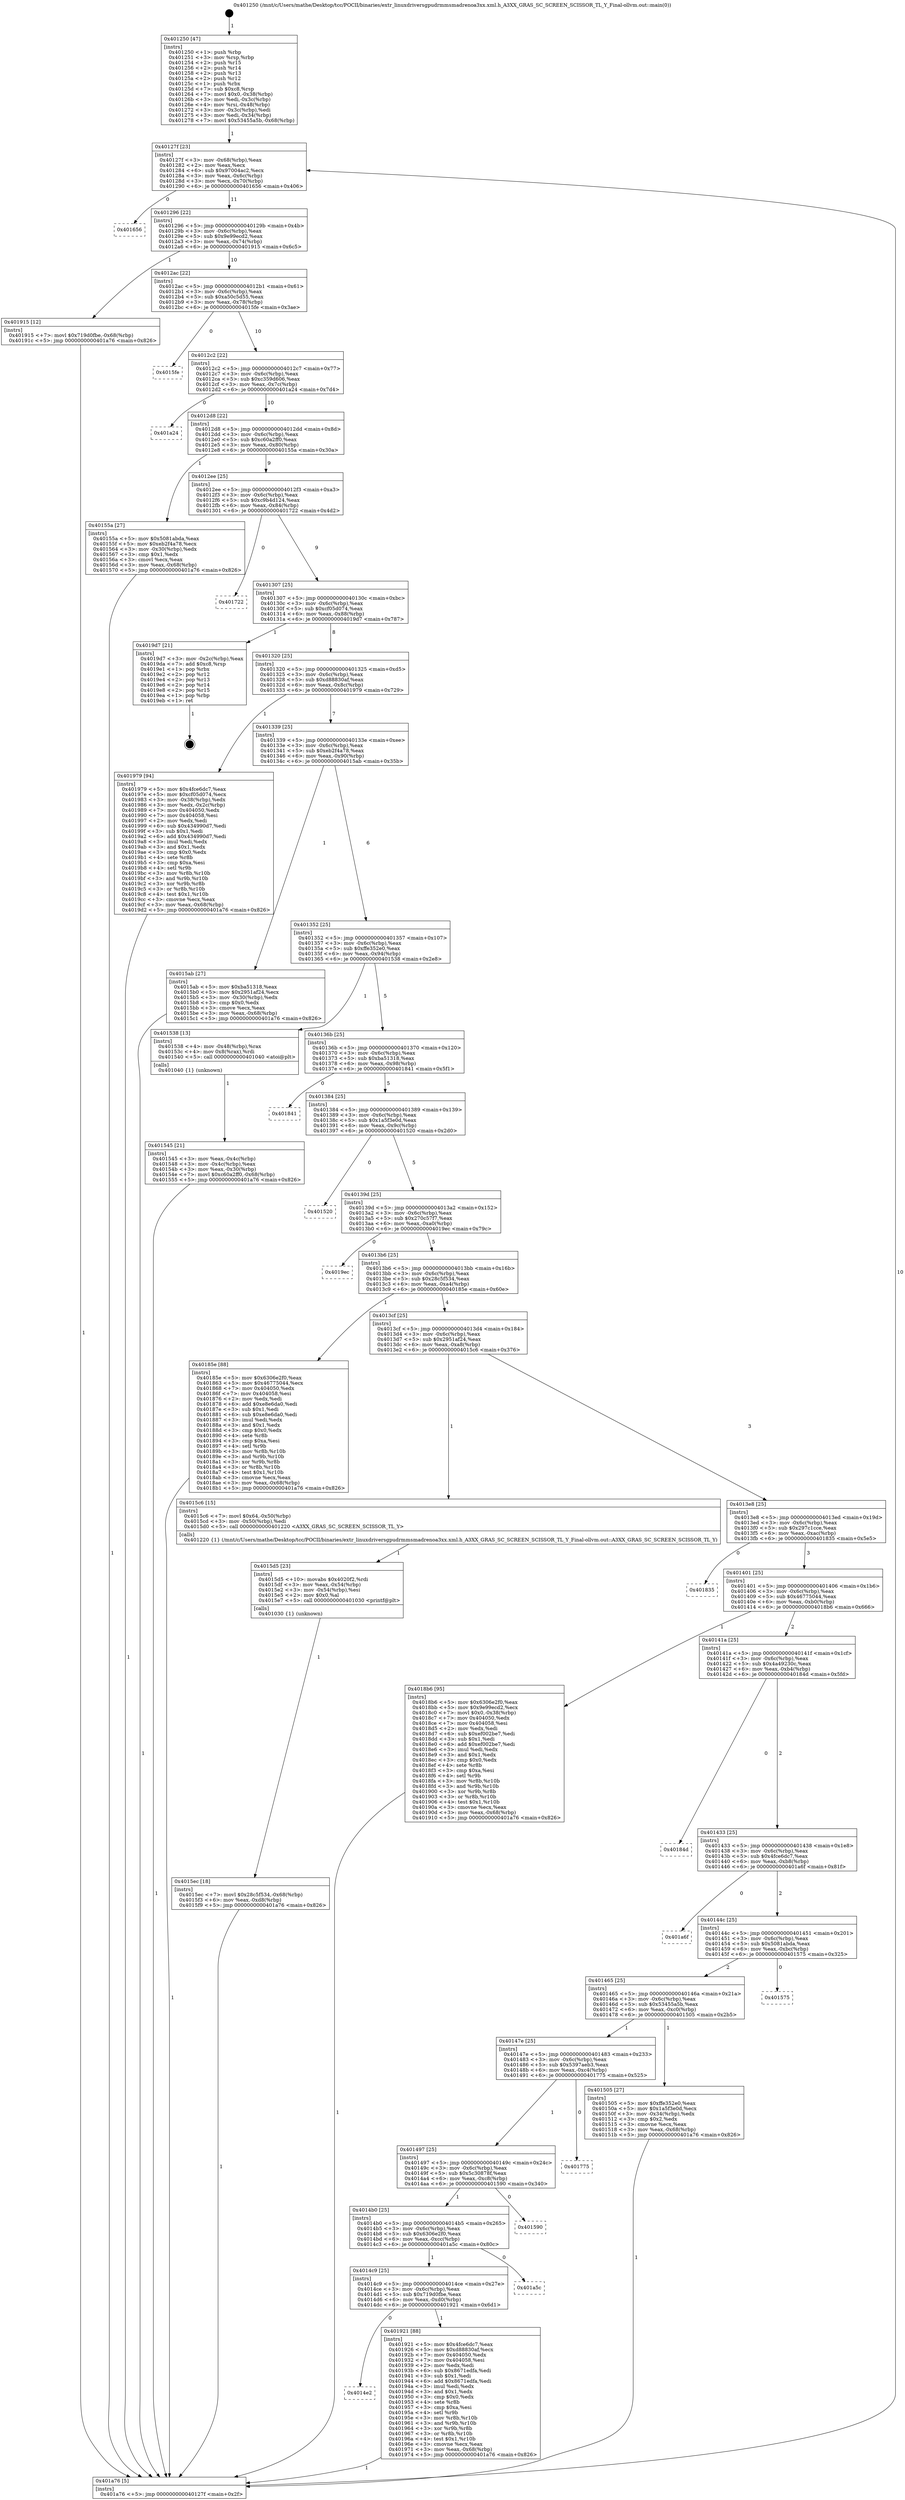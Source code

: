 digraph "0x401250" {
  label = "0x401250 (/mnt/c/Users/mathe/Desktop/tcc/POCII/binaries/extr_linuxdriversgpudrmmsmadrenoa3xx.xml.h_A3XX_GRAS_SC_SCREEN_SCISSOR_TL_Y_Final-ollvm.out::main(0))"
  labelloc = "t"
  node[shape=record]

  Entry [label="",width=0.3,height=0.3,shape=circle,fillcolor=black,style=filled]
  "0x40127f" [label="{
     0x40127f [23]\l
     | [instrs]\l
     &nbsp;&nbsp;0x40127f \<+3\>: mov -0x68(%rbp),%eax\l
     &nbsp;&nbsp;0x401282 \<+2\>: mov %eax,%ecx\l
     &nbsp;&nbsp;0x401284 \<+6\>: sub $0x97004ac2,%ecx\l
     &nbsp;&nbsp;0x40128a \<+3\>: mov %eax,-0x6c(%rbp)\l
     &nbsp;&nbsp;0x40128d \<+3\>: mov %ecx,-0x70(%rbp)\l
     &nbsp;&nbsp;0x401290 \<+6\>: je 0000000000401656 \<main+0x406\>\l
  }"]
  "0x401656" [label="{
     0x401656\l
  }", style=dashed]
  "0x401296" [label="{
     0x401296 [22]\l
     | [instrs]\l
     &nbsp;&nbsp;0x401296 \<+5\>: jmp 000000000040129b \<main+0x4b\>\l
     &nbsp;&nbsp;0x40129b \<+3\>: mov -0x6c(%rbp),%eax\l
     &nbsp;&nbsp;0x40129e \<+5\>: sub $0x9e99ecd2,%eax\l
     &nbsp;&nbsp;0x4012a3 \<+3\>: mov %eax,-0x74(%rbp)\l
     &nbsp;&nbsp;0x4012a6 \<+6\>: je 0000000000401915 \<main+0x6c5\>\l
  }"]
  Exit [label="",width=0.3,height=0.3,shape=circle,fillcolor=black,style=filled,peripheries=2]
  "0x401915" [label="{
     0x401915 [12]\l
     | [instrs]\l
     &nbsp;&nbsp;0x401915 \<+7\>: movl $0x719d0fbe,-0x68(%rbp)\l
     &nbsp;&nbsp;0x40191c \<+5\>: jmp 0000000000401a76 \<main+0x826\>\l
  }"]
  "0x4012ac" [label="{
     0x4012ac [22]\l
     | [instrs]\l
     &nbsp;&nbsp;0x4012ac \<+5\>: jmp 00000000004012b1 \<main+0x61\>\l
     &nbsp;&nbsp;0x4012b1 \<+3\>: mov -0x6c(%rbp),%eax\l
     &nbsp;&nbsp;0x4012b4 \<+5\>: sub $0xa50c5d55,%eax\l
     &nbsp;&nbsp;0x4012b9 \<+3\>: mov %eax,-0x78(%rbp)\l
     &nbsp;&nbsp;0x4012bc \<+6\>: je 00000000004015fe \<main+0x3ae\>\l
  }"]
  "0x4014e2" [label="{
     0x4014e2\l
  }", style=dashed]
  "0x4015fe" [label="{
     0x4015fe\l
  }", style=dashed]
  "0x4012c2" [label="{
     0x4012c2 [22]\l
     | [instrs]\l
     &nbsp;&nbsp;0x4012c2 \<+5\>: jmp 00000000004012c7 \<main+0x77\>\l
     &nbsp;&nbsp;0x4012c7 \<+3\>: mov -0x6c(%rbp),%eax\l
     &nbsp;&nbsp;0x4012ca \<+5\>: sub $0xc359d606,%eax\l
     &nbsp;&nbsp;0x4012cf \<+3\>: mov %eax,-0x7c(%rbp)\l
     &nbsp;&nbsp;0x4012d2 \<+6\>: je 0000000000401a24 \<main+0x7d4\>\l
  }"]
  "0x401921" [label="{
     0x401921 [88]\l
     | [instrs]\l
     &nbsp;&nbsp;0x401921 \<+5\>: mov $0x4fce6dc7,%eax\l
     &nbsp;&nbsp;0x401926 \<+5\>: mov $0xd88830af,%ecx\l
     &nbsp;&nbsp;0x40192b \<+7\>: mov 0x404050,%edx\l
     &nbsp;&nbsp;0x401932 \<+7\>: mov 0x404058,%esi\l
     &nbsp;&nbsp;0x401939 \<+2\>: mov %edx,%edi\l
     &nbsp;&nbsp;0x40193b \<+6\>: sub $0x8671edfa,%edi\l
     &nbsp;&nbsp;0x401941 \<+3\>: sub $0x1,%edi\l
     &nbsp;&nbsp;0x401944 \<+6\>: add $0x8671edfa,%edi\l
     &nbsp;&nbsp;0x40194a \<+3\>: imul %edi,%edx\l
     &nbsp;&nbsp;0x40194d \<+3\>: and $0x1,%edx\l
     &nbsp;&nbsp;0x401950 \<+3\>: cmp $0x0,%edx\l
     &nbsp;&nbsp;0x401953 \<+4\>: sete %r8b\l
     &nbsp;&nbsp;0x401957 \<+3\>: cmp $0xa,%esi\l
     &nbsp;&nbsp;0x40195a \<+4\>: setl %r9b\l
     &nbsp;&nbsp;0x40195e \<+3\>: mov %r8b,%r10b\l
     &nbsp;&nbsp;0x401961 \<+3\>: and %r9b,%r10b\l
     &nbsp;&nbsp;0x401964 \<+3\>: xor %r9b,%r8b\l
     &nbsp;&nbsp;0x401967 \<+3\>: or %r8b,%r10b\l
     &nbsp;&nbsp;0x40196a \<+4\>: test $0x1,%r10b\l
     &nbsp;&nbsp;0x40196e \<+3\>: cmovne %ecx,%eax\l
     &nbsp;&nbsp;0x401971 \<+3\>: mov %eax,-0x68(%rbp)\l
     &nbsp;&nbsp;0x401974 \<+5\>: jmp 0000000000401a76 \<main+0x826\>\l
  }"]
  "0x401a24" [label="{
     0x401a24\l
  }", style=dashed]
  "0x4012d8" [label="{
     0x4012d8 [22]\l
     | [instrs]\l
     &nbsp;&nbsp;0x4012d8 \<+5\>: jmp 00000000004012dd \<main+0x8d\>\l
     &nbsp;&nbsp;0x4012dd \<+3\>: mov -0x6c(%rbp),%eax\l
     &nbsp;&nbsp;0x4012e0 \<+5\>: sub $0xc60a2ff0,%eax\l
     &nbsp;&nbsp;0x4012e5 \<+3\>: mov %eax,-0x80(%rbp)\l
     &nbsp;&nbsp;0x4012e8 \<+6\>: je 000000000040155a \<main+0x30a\>\l
  }"]
  "0x4014c9" [label="{
     0x4014c9 [25]\l
     | [instrs]\l
     &nbsp;&nbsp;0x4014c9 \<+5\>: jmp 00000000004014ce \<main+0x27e\>\l
     &nbsp;&nbsp;0x4014ce \<+3\>: mov -0x6c(%rbp),%eax\l
     &nbsp;&nbsp;0x4014d1 \<+5\>: sub $0x719d0fbe,%eax\l
     &nbsp;&nbsp;0x4014d6 \<+6\>: mov %eax,-0xd0(%rbp)\l
     &nbsp;&nbsp;0x4014dc \<+6\>: je 0000000000401921 \<main+0x6d1\>\l
  }"]
  "0x40155a" [label="{
     0x40155a [27]\l
     | [instrs]\l
     &nbsp;&nbsp;0x40155a \<+5\>: mov $0x5081abda,%eax\l
     &nbsp;&nbsp;0x40155f \<+5\>: mov $0xeb2f4a78,%ecx\l
     &nbsp;&nbsp;0x401564 \<+3\>: mov -0x30(%rbp),%edx\l
     &nbsp;&nbsp;0x401567 \<+3\>: cmp $0x1,%edx\l
     &nbsp;&nbsp;0x40156a \<+3\>: cmovl %ecx,%eax\l
     &nbsp;&nbsp;0x40156d \<+3\>: mov %eax,-0x68(%rbp)\l
     &nbsp;&nbsp;0x401570 \<+5\>: jmp 0000000000401a76 \<main+0x826\>\l
  }"]
  "0x4012ee" [label="{
     0x4012ee [25]\l
     | [instrs]\l
     &nbsp;&nbsp;0x4012ee \<+5\>: jmp 00000000004012f3 \<main+0xa3\>\l
     &nbsp;&nbsp;0x4012f3 \<+3\>: mov -0x6c(%rbp),%eax\l
     &nbsp;&nbsp;0x4012f6 \<+5\>: sub $0xc9b4d124,%eax\l
     &nbsp;&nbsp;0x4012fb \<+6\>: mov %eax,-0x84(%rbp)\l
     &nbsp;&nbsp;0x401301 \<+6\>: je 0000000000401722 \<main+0x4d2\>\l
  }"]
  "0x401a5c" [label="{
     0x401a5c\l
  }", style=dashed]
  "0x401722" [label="{
     0x401722\l
  }", style=dashed]
  "0x401307" [label="{
     0x401307 [25]\l
     | [instrs]\l
     &nbsp;&nbsp;0x401307 \<+5\>: jmp 000000000040130c \<main+0xbc\>\l
     &nbsp;&nbsp;0x40130c \<+3\>: mov -0x6c(%rbp),%eax\l
     &nbsp;&nbsp;0x40130f \<+5\>: sub $0xcf05d074,%eax\l
     &nbsp;&nbsp;0x401314 \<+6\>: mov %eax,-0x88(%rbp)\l
     &nbsp;&nbsp;0x40131a \<+6\>: je 00000000004019d7 \<main+0x787\>\l
  }"]
  "0x4014b0" [label="{
     0x4014b0 [25]\l
     | [instrs]\l
     &nbsp;&nbsp;0x4014b0 \<+5\>: jmp 00000000004014b5 \<main+0x265\>\l
     &nbsp;&nbsp;0x4014b5 \<+3\>: mov -0x6c(%rbp),%eax\l
     &nbsp;&nbsp;0x4014b8 \<+5\>: sub $0x6306e2f0,%eax\l
     &nbsp;&nbsp;0x4014bd \<+6\>: mov %eax,-0xcc(%rbp)\l
     &nbsp;&nbsp;0x4014c3 \<+6\>: je 0000000000401a5c \<main+0x80c\>\l
  }"]
  "0x4019d7" [label="{
     0x4019d7 [21]\l
     | [instrs]\l
     &nbsp;&nbsp;0x4019d7 \<+3\>: mov -0x2c(%rbp),%eax\l
     &nbsp;&nbsp;0x4019da \<+7\>: add $0xc8,%rsp\l
     &nbsp;&nbsp;0x4019e1 \<+1\>: pop %rbx\l
     &nbsp;&nbsp;0x4019e2 \<+2\>: pop %r12\l
     &nbsp;&nbsp;0x4019e4 \<+2\>: pop %r13\l
     &nbsp;&nbsp;0x4019e6 \<+2\>: pop %r14\l
     &nbsp;&nbsp;0x4019e8 \<+2\>: pop %r15\l
     &nbsp;&nbsp;0x4019ea \<+1\>: pop %rbp\l
     &nbsp;&nbsp;0x4019eb \<+1\>: ret\l
  }"]
  "0x401320" [label="{
     0x401320 [25]\l
     | [instrs]\l
     &nbsp;&nbsp;0x401320 \<+5\>: jmp 0000000000401325 \<main+0xd5\>\l
     &nbsp;&nbsp;0x401325 \<+3\>: mov -0x6c(%rbp),%eax\l
     &nbsp;&nbsp;0x401328 \<+5\>: sub $0xd88830af,%eax\l
     &nbsp;&nbsp;0x40132d \<+6\>: mov %eax,-0x8c(%rbp)\l
     &nbsp;&nbsp;0x401333 \<+6\>: je 0000000000401979 \<main+0x729\>\l
  }"]
  "0x401590" [label="{
     0x401590\l
  }", style=dashed]
  "0x401979" [label="{
     0x401979 [94]\l
     | [instrs]\l
     &nbsp;&nbsp;0x401979 \<+5\>: mov $0x4fce6dc7,%eax\l
     &nbsp;&nbsp;0x40197e \<+5\>: mov $0xcf05d074,%ecx\l
     &nbsp;&nbsp;0x401983 \<+3\>: mov -0x38(%rbp),%edx\l
     &nbsp;&nbsp;0x401986 \<+3\>: mov %edx,-0x2c(%rbp)\l
     &nbsp;&nbsp;0x401989 \<+7\>: mov 0x404050,%edx\l
     &nbsp;&nbsp;0x401990 \<+7\>: mov 0x404058,%esi\l
     &nbsp;&nbsp;0x401997 \<+2\>: mov %edx,%edi\l
     &nbsp;&nbsp;0x401999 \<+6\>: sub $0x434990d7,%edi\l
     &nbsp;&nbsp;0x40199f \<+3\>: sub $0x1,%edi\l
     &nbsp;&nbsp;0x4019a2 \<+6\>: add $0x434990d7,%edi\l
     &nbsp;&nbsp;0x4019a8 \<+3\>: imul %edi,%edx\l
     &nbsp;&nbsp;0x4019ab \<+3\>: and $0x1,%edx\l
     &nbsp;&nbsp;0x4019ae \<+3\>: cmp $0x0,%edx\l
     &nbsp;&nbsp;0x4019b1 \<+4\>: sete %r8b\l
     &nbsp;&nbsp;0x4019b5 \<+3\>: cmp $0xa,%esi\l
     &nbsp;&nbsp;0x4019b8 \<+4\>: setl %r9b\l
     &nbsp;&nbsp;0x4019bc \<+3\>: mov %r8b,%r10b\l
     &nbsp;&nbsp;0x4019bf \<+3\>: and %r9b,%r10b\l
     &nbsp;&nbsp;0x4019c2 \<+3\>: xor %r9b,%r8b\l
     &nbsp;&nbsp;0x4019c5 \<+3\>: or %r8b,%r10b\l
     &nbsp;&nbsp;0x4019c8 \<+4\>: test $0x1,%r10b\l
     &nbsp;&nbsp;0x4019cc \<+3\>: cmovne %ecx,%eax\l
     &nbsp;&nbsp;0x4019cf \<+3\>: mov %eax,-0x68(%rbp)\l
     &nbsp;&nbsp;0x4019d2 \<+5\>: jmp 0000000000401a76 \<main+0x826\>\l
  }"]
  "0x401339" [label="{
     0x401339 [25]\l
     | [instrs]\l
     &nbsp;&nbsp;0x401339 \<+5\>: jmp 000000000040133e \<main+0xee\>\l
     &nbsp;&nbsp;0x40133e \<+3\>: mov -0x6c(%rbp),%eax\l
     &nbsp;&nbsp;0x401341 \<+5\>: sub $0xeb2f4a78,%eax\l
     &nbsp;&nbsp;0x401346 \<+6\>: mov %eax,-0x90(%rbp)\l
     &nbsp;&nbsp;0x40134c \<+6\>: je 00000000004015ab \<main+0x35b\>\l
  }"]
  "0x401497" [label="{
     0x401497 [25]\l
     | [instrs]\l
     &nbsp;&nbsp;0x401497 \<+5\>: jmp 000000000040149c \<main+0x24c\>\l
     &nbsp;&nbsp;0x40149c \<+3\>: mov -0x6c(%rbp),%eax\l
     &nbsp;&nbsp;0x40149f \<+5\>: sub $0x5c30878f,%eax\l
     &nbsp;&nbsp;0x4014a4 \<+6\>: mov %eax,-0xc8(%rbp)\l
     &nbsp;&nbsp;0x4014aa \<+6\>: je 0000000000401590 \<main+0x340\>\l
  }"]
  "0x4015ab" [label="{
     0x4015ab [27]\l
     | [instrs]\l
     &nbsp;&nbsp;0x4015ab \<+5\>: mov $0xba51318,%eax\l
     &nbsp;&nbsp;0x4015b0 \<+5\>: mov $0x2951af24,%ecx\l
     &nbsp;&nbsp;0x4015b5 \<+3\>: mov -0x30(%rbp),%edx\l
     &nbsp;&nbsp;0x4015b8 \<+3\>: cmp $0x0,%edx\l
     &nbsp;&nbsp;0x4015bb \<+3\>: cmove %ecx,%eax\l
     &nbsp;&nbsp;0x4015be \<+3\>: mov %eax,-0x68(%rbp)\l
     &nbsp;&nbsp;0x4015c1 \<+5\>: jmp 0000000000401a76 \<main+0x826\>\l
  }"]
  "0x401352" [label="{
     0x401352 [25]\l
     | [instrs]\l
     &nbsp;&nbsp;0x401352 \<+5\>: jmp 0000000000401357 \<main+0x107\>\l
     &nbsp;&nbsp;0x401357 \<+3\>: mov -0x6c(%rbp),%eax\l
     &nbsp;&nbsp;0x40135a \<+5\>: sub $0xffe352e0,%eax\l
     &nbsp;&nbsp;0x40135f \<+6\>: mov %eax,-0x94(%rbp)\l
     &nbsp;&nbsp;0x401365 \<+6\>: je 0000000000401538 \<main+0x2e8\>\l
  }"]
  "0x401775" [label="{
     0x401775\l
  }", style=dashed]
  "0x401538" [label="{
     0x401538 [13]\l
     | [instrs]\l
     &nbsp;&nbsp;0x401538 \<+4\>: mov -0x48(%rbp),%rax\l
     &nbsp;&nbsp;0x40153c \<+4\>: mov 0x8(%rax),%rdi\l
     &nbsp;&nbsp;0x401540 \<+5\>: call 0000000000401040 \<atoi@plt\>\l
     | [calls]\l
     &nbsp;&nbsp;0x401040 \{1\} (unknown)\l
  }"]
  "0x40136b" [label="{
     0x40136b [25]\l
     | [instrs]\l
     &nbsp;&nbsp;0x40136b \<+5\>: jmp 0000000000401370 \<main+0x120\>\l
     &nbsp;&nbsp;0x401370 \<+3\>: mov -0x6c(%rbp),%eax\l
     &nbsp;&nbsp;0x401373 \<+5\>: sub $0xba51318,%eax\l
     &nbsp;&nbsp;0x401378 \<+6\>: mov %eax,-0x98(%rbp)\l
     &nbsp;&nbsp;0x40137e \<+6\>: je 0000000000401841 \<main+0x5f1\>\l
  }"]
  "0x4015ec" [label="{
     0x4015ec [18]\l
     | [instrs]\l
     &nbsp;&nbsp;0x4015ec \<+7\>: movl $0x28c5f534,-0x68(%rbp)\l
     &nbsp;&nbsp;0x4015f3 \<+6\>: mov %eax,-0xd8(%rbp)\l
     &nbsp;&nbsp;0x4015f9 \<+5\>: jmp 0000000000401a76 \<main+0x826\>\l
  }"]
  "0x401841" [label="{
     0x401841\l
  }", style=dashed]
  "0x401384" [label="{
     0x401384 [25]\l
     | [instrs]\l
     &nbsp;&nbsp;0x401384 \<+5\>: jmp 0000000000401389 \<main+0x139\>\l
     &nbsp;&nbsp;0x401389 \<+3\>: mov -0x6c(%rbp),%eax\l
     &nbsp;&nbsp;0x40138c \<+5\>: sub $0x1a5f3e0d,%eax\l
     &nbsp;&nbsp;0x401391 \<+6\>: mov %eax,-0x9c(%rbp)\l
     &nbsp;&nbsp;0x401397 \<+6\>: je 0000000000401520 \<main+0x2d0\>\l
  }"]
  "0x4015d5" [label="{
     0x4015d5 [23]\l
     | [instrs]\l
     &nbsp;&nbsp;0x4015d5 \<+10\>: movabs $0x4020f2,%rdi\l
     &nbsp;&nbsp;0x4015df \<+3\>: mov %eax,-0x54(%rbp)\l
     &nbsp;&nbsp;0x4015e2 \<+3\>: mov -0x54(%rbp),%esi\l
     &nbsp;&nbsp;0x4015e5 \<+2\>: mov $0x0,%al\l
     &nbsp;&nbsp;0x4015e7 \<+5\>: call 0000000000401030 \<printf@plt\>\l
     | [calls]\l
     &nbsp;&nbsp;0x401030 \{1\} (unknown)\l
  }"]
  "0x401520" [label="{
     0x401520\l
  }", style=dashed]
  "0x40139d" [label="{
     0x40139d [25]\l
     | [instrs]\l
     &nbsp;&nbsp;0x40139d \<+5\>: jmp 00000000004013a2 \<main+0x152\>\l
     &nbsp;&nbsp;0x4013a2 \<+3\>: mov -0x6c(%rbp),%eax\l
     &nbsp;&nbsp;0x4013a5 \<+5\>: sub $0x270c57f7,%eax\l
     &nbsp;&nbsp;0x4013aa \<+6\>: mov %eax,-0xa0(%rbp)\l
     &nbsp;&nbsp;0x4013b0 \<+6\>: je 00000000004019ec \<main+0x79c\>\l
  }"]
  "0x401545" [label="{
     0x401545 [21]\l
     | [instrs]\l
     &nbsp;&nbsp;0x401545 \<+3\>: mov %eax,-0x4c(%rbp)\l
     &nbsp;&nbsp;0x401548 \<+3\>: mov -0x4c(%rbp),%eax\l
     &nbsp;&nbsp;0x40154b \<+3\>: mov %eax,-0x30(%rbp)\l
     &nbsp;&nbsp;0x40154e \<+7\>: movl $0xc60a2ff0,-0x68(%rbp)\l
     &nbsp;&nbsp;0x401555 \<+5\>: jmp 0000000000401a76 \<main+0x826\>\l
  }"]
  "0x4019ec" [label="{
     0x4019ec\l
  }", style=dashed]
  "0x4013b6" [label="{
     0x4013b6 [25]\l
     | [instrs]\l
     &nbsp;&nbsp;0x4013b6 \<+5\>: jmp 00000000004013bb \<main+0x16b\>\l
     &nbsp;&nbsp;0x4013bb \<+3\>: mov -0x6c(%rbp),%eax\l
     &nbsp;&nbsp;0x4013be \<+5\>: sub $0x28c5f534,%eax\l
     &nbsp;&nbsp;0x4013c3 \<+6\>: mov %eax,-0xa4(%rbp)\l
     &nbsp;&nbsp;0x4013c9 \<+6\>: je 000000000040185e \<main+0x60e\>\l
  }"]
  "0x401250" [label="{
     0x401250 [47]\l
     | [instrs]\l
     &nbsp;&nbsp;0x401250 \<+1\>: push %rbp\l
     &nbsp;&nbsp;0x401251 \<+3\>: mov %rsp,%rbp\l
     &nbsp;&nbsp;0x401254 \<+2\>: push %r15\l
     &nbsp;&nbsp;0x401256 \<+2\>: push %r14\l
     &nbsp;&nbsp;0x401258 \<+2\>: push %r13\l
     &nbsp;&nbsp;0x40125a \<+2\>: push %r12\l
     &nbsp;&nbsp;0x40125c \<+1\>: push %rbx\l
     &nbsp;&nbsp;0x40125d \<+7\>: sub $0xc8,%rsp\l
     &nbsp;&nbsp;0x401264 \<+7\>: movl $0x0,-0x38(%rbp)\l
     &nbsp;&nbsp;0x40126b \<+3\>: mov %edi,-0x3c(%rbp)\l
     &nbsp;&nbsp;0x40126e \<+4\>: mov %rsi,-0x48(%rbp)\l
     &nbsp;&nbsp;0x401272 \<+3\>: mov -0x3c(%rbp),%edi\l
     &nbsp;&nbsp;0x401275 \<+3\>: mov %edi,-0x34(%rbp)\l
     &nbsp;&nbsp;0x401278 \<+7\>: movl $0x53455a5b,-0x68(%rbp)\l
  }"]
  "0x40185e" [label="{
     0x40185e [88]\l
     | [instrs]\l
     &nbsp;&nbsp;0x40185e \<+5\>: mov $0x6306e2f0,%eax\l
     &nbsp;&nbsp;0x401863 \<+5\>: mov $0x46775044,%ecx\l
     &nbsp;&nbsp;0x401868 \<+7\>: mov 0x404050,%edx\l
     &nbsp;&nbsp;0x40186f \<+7\>: mov 0x404058,%esi\l
     &nbsp;&nbsp;0x401876 \<+2\>: mov %edx,%edi\l
     &nbsp;&nbsp;0x401878 \<+6\>: add $0xe8e6da0,%edi\l
     &nbsp;&nbsp;0x40187e \<+3\>: sub $0x1,%edi\l
     &nbsp;&nbsp;0x401881 \<+6\>: sub $0xe8e6da0,%edi\l
     &nbsp;&nbsp;0x401887 \<+3\>: imul %edi,%edx\l
     &nbsp;&nbsp;0x40188a \<+3\>: and $0x1,%edx\l
     &nbsp;&nbsp;0x40188d \<+3\>: cmp $0x0,%edx\l
     &nbsp;&nbsp;0x401890 \<+4\>: sete %r8b\l
     &nbsp;&nbsp;0x401894 \<+3\>: cmp $0xa,%esi\l
     &nbsp;&nbsp;0x401897 \<+4\>: setl %r9b\l
     &nbsp;&nbsp;0x40189b \<+3\>: mov %r8b,%r10b\l
     &nbsp;&nbsp;0x40189e \<+3\>: and %r9b,%r10b\l
     &nbsp;&nbsp;0x4018a1 \<+3\>: xor %r9b,%r8b\l
     &nbsp;&nbsp;0x4018a4 \<+3\>: or %r8b,%r10b\l
     &nbsp;&nbsp;0x4018a7 \<+4\>: test $0x1,%r10b\l
     &nbsp;&nbsp;0x4018ab \<+3\>: cmovne %ecx,%eax\l
     &nbsp;&nbsp;0x4018ae \<+3\>: mov %eax,-0x68(%rbp)\l
     &nbsp;&nbsp;0x4018b1 \<+5\>: jmp 0000000000401a76 \<main+0x826\>\l
  }"]
  "0x4013cf" [label="{
     0x4013cf [25]\l
     | [instrs]\l
     &nbsp;&nbsp;0x4013cf \<+5\>: jmp 00000000004013d4 \<main+0x184\>\l
     &nbsp;&nbsp;0x4013d4 \<+3\>: mov -0x6c(%rbp),%eax\l
     &nbsp;&nbsp;0x4013d7 \<+5\>: sub $0x2951af24,%eax\l
     &nbsp;&nbsp;0x4013dc \<+6\>: mov %eax,-0xa8(%rbp)\l
     &nbsp;&nbsp;0x4013e2 \<+6\>: je 00000000004015c6 \<main+0x376\>\l
  }"]
  "0x401a76" [label="{
     0x401a76 [5]\l
     | [instrs]\l
     &nbsp;&nbsp;0x401a76 \<+5\>: jmp 000000000040127f \<main+0x2f\>\l
  }"]
  "0x4015c6" [label="{
     0x4015c6 [15]\l
     | [instrs]\l
     &nbsp;&nbsp;0x4015c6 \<+7\>: movl $0x64,-0x50(%rbp)\l
     &nbsp;&nbsp;0x4015cd \<+3\>: mov -0x50(%rbp),%edi\l
     &nbsp;&nbsp;0x4015d0 \<+5\>: call 0000000000401220 \<A3XX_GRAS_SC_SCREEN_SCISSOR_TL_Y\>\l
     | [calls]\l
     &nbsp;&nbsp;0x401220 \{1\} (/mnt/c/Users/mathe/Desktop/tcc/POCII/binaries/extr_linuxdriversgpudrmmsmadrenoa3xx.xml.h_A3XX_GRAS_SC_SCREEN_SCISSOR_TL_Y_Final-ollvm.out::A3XX_GRAS_SC_SCREEN_SCISSOR_TL_Y)\l
  }"]
  "0x4013e8" [label="{
     0x4013e8 [25]\l
     | [instrs]\l
     &nbsp;&nbsp;0x4013e8 \<+5\>: jmp 00000000004013ed \<main+0x19d\>\l
     &nbsp;&nbsp;0x4013ed \<+3\>: mov -0x6c(%rbp),%eax\l
     &nbsp;&nbsp;0x4013f0 \<+5\>: sub $0x297c1cce,%eax\l
     &nbsp;&nbsp;0x4013f5 \<+6\>: mov %eax,-0xac(%rbp)\l
     &nbsp;&nbsp;0x4013fb \<+6\>: je 0000000000401835 \<main+0x5e5\>\l
  }"]
  "0x40147e" [label="{
     0x40147e [25]\l
     | [instrs]\l
     &nbsp;&nbsp;0x40147e \<+5\>: jmp 0000000000401483 \<main+0x233\>\l
     &nbsp;&nbsp;0x401483 \<+3\>: mov -0x6c(%rbp),%eax\l
     &nbsp;&nbsp;0x401486 \<+5\>: sub $0x5397aeb3,%eax\l
     &nbsp;&nbsp;0x40148b \<+6\>: mov %eax,-0xc4(%rbp)\l
     &nbsp;&nbsp;0x401491 \<+6\>: je 0000000000401775 \<main+0x525\>\l
  }"]
  "0x401835" [label="{
     0x401835\l
  }", style=dashed]
  "0x401401" [label="{
     0x401401 [25]\l
     | [instrs]\l
     &nbsp;&nbsp;0x401401 \<+5\>: jmp 0000000000401406 \<main+0x1b6\>\l
     &nbsp;&nbsp;0x401406 \<+3\>: mov -0x6c(%rbp),%eax\l
     &nbsp;&nbsp;0x401409 \<+5\>: sub $0x46775044,%eax\l
     &nbsp;&nbsp;0x40140e \<+6\>: mov %eax,-0xb0(%rbp)\l
     &nbsp;&nbsp;0x401414 \<+6\>: je 00000000004018b6 \<main+0x666\>\l
  }"]
  "0x401505" [label="{
     0x401505 [27]\l
     | [instrs]\l
     &nbsp;&nbsp;0x401505 \<+5\>: mov $0xffe352e0,%eax\l
     &nbsp;&nbsp;0x40150a \<+5\>: mov $0x1a5f3e0d,%ecx\l
     &nbsp;&nbsp;0x40150f \<+3\>: mov -0x34(%rbp),%edx\l
     &nbsp;&nbsp;0x401512 \<+3\>: cmp $0x2,%edx\l
     &nbsp;&nbsp;0x401515 \<+3\>: cmovne %ecx,%eax\l
     &nbsp;&nbsp;0x401518 \<+3\>: mov %eax,-0x68(%rbp)\l
     &nbsp;&nbsp;0x40151b \<+5\>: jmp 0000000000401a76 \<main+0x826\>\l
  }"]
  "0x4018b6" [label="{
     0x4018b6 [95]\l
     | [instrs]\l
     &nbsp;&nbsp;0x4018b6 \<+5\>: mov $0x6306e2f0,%eax\l
     &nbsp;&nbsp;0x4018bb \<+5\>: mov $0x9e99ecd2,%ecx\l
     &nbsp;&nbsp;0x4018c0 \<+7\>: movl $0x0,-0x38(%rbp)\l
     &nbsp;&nbsp;0x4018c7 \<+7\>: mov 0x404050,%edx\l
     &nbsp;&nbsp;0x4018ce \<+7\>: mov 0x404058,%esi\l
     &nbsp;&nbsp;0x4018d5 \<+2\>: mov %edx,%edi\l
     &nbsp;&nbsp;0x4018d7 \<+6\>: sub $0xef002be7,%edi\l
     &nbsp;&nbsp;0x4018dd \<+3\>: sub $0x1,%edi\l
     &nbsp;&nbsp;0x4018e0 \<+6\>: add $0xef002be7,%edi\l
     &nbsp;&nbsp;0x4018e6 \<+3\>: imul %edi,%edx\l
     &nbsp;&nbsp;0x4018e9 \<+3\>: and $0x1,%edx\l
     &nbsp;&nbsp;0x4018ec \<+3\>: cmp $0x0,%edx\l
     &nbsp;&nbsp;0x4018ef \<+4\>: sete %r8b\l
     &nbsp;&nbsp;0x4018f3 \<+3\>: cmp $0xa,%esi\l
     &nbsp;&nbsp;0x4018f6 \<+4\>: setl %r9b\l
     &nbsp;&nbsp;0x4018fa \<+3\>: mov %r8b,%r10b\l
     &nbsp;&nbsp;0x4018fd \<+3\>: and %r9b,%r10b\l
     &nbsp;&nbsp;0x401900 \<+3\>: xor %r9b,%r8b\l
     &nbsp;&nbsp;0x401903 \<+3\>: or %r8b,%r10b\l
     &nbsp;&nbsp;0x401906 \<+4\>: test $0x1,%r10b\l
     &nbsp;&nbsp;0x40190a \<+3\>: cmovne %ecx,%eax\l
     &nbsp;&nbsp;0x40190d \<+3\>: mov %eax,-0x68(%rbp)\l
     &nbsp;&nbsp;0x401910 \<+5\>: jmp 0000000000401a76 \<main+0x826\>\l
  }"]
  "0x40141a" [label="{
     0x40141a [25]\l
     | [instrs]\l
     &nbsp;&nbsp;0x40141a \<+5\>: jmp 000000000040141f \<main+0x1cf\>\l
     &nbsp;&nbsp;0x40141f \<+3\>: mov -0x6c(%rbp),%eax\l
     &nbsp;&nbsp;0x401422 \<+5\>: sub $0x4a49230c,%eax\l
     &nbsp;&nbsp;0x401427 \<+6\>: mov %eax,-0xb4(%rbp)\l
     &nbsp;&nbsp;0x40142d \<+6\>: je 000000000040184d \<main+0x5fd\>\l
  }"]
  "0x401465" [label="{
     0x401465 [25]\l
     | [instrs]\l
     &nbsp;&nbsp;0x401465 \<+5\>: jmp 000000000040146a \<main+0x21a\>\l
     &nbsp;&nbsp;0x40146a \<+3\>: mov -0x6c(%rbp),%eax\l
     &nbsp;&nbsp;0x40146d \<+5\>: sub $0x53455a5b,%eax\l
     &nbsp;&nbsp;0x401472 \<+6\>: mov %eax,-0xc0(%rbp)\l
     &nbsp;&nbsp;0x401478 \<+6\>: je 0000000000401505 \<main+0x2b5\>\l
  }"]
  "0x40184d" [label="{
     0x40184d\l
  }", style=dashed]
  "0x401433" [label="{
     0x401433 [25]\l
     | [instrs]\l
     &nbsp;&nbsp;0x401433 \<+5\>: jmp 0000000000401438 \<main+0x1e8\>\l
     &nbsp;&nbsp;0x401438 \<+3\>: mov -0x6c(%rbp),%eax\l
     &nbsp;&nbsp;0x40143b \<+5\>: sub $0x4fce6dc7,%eax\l
     &nbsp;&nbsp;0x401440 \<+6\>: mov %eax,-0xb8(%rbp)\l
     &nbsp;&nbsp;0x401446 \<+6\>: je 0000000000401a6f \<main+0x81f\>\l
  }"]
  "0x401575" [label="{
     0x401575\l
  }", style=dashed]
  "0x401a6f" [label="{
     0x401a6f\l
  }", style=dashed]
  "0x40144c" [label="{
     0x40144c [25]\l
     | [instrs]\l
     &nbsp;&nbsp;0x40144c \<+5\>: jmp 0000000000401451 \<main+0x201\>\l
     &nbsp;&nbsp;0x401451 \<+3\>: mov -0x6c(%rbp),%eax\l
     &nbsp;&nbsp;0x401454 \<+5\>: sub $0x5081abda,%eax\l
     &nbsp;&nbsp;0x401459 \<+6\>: mov %eax,-0xbc(%rbp)\l
     &nbsp;&nbsp;0x40145f \<+6\>: je 0000000000401575 \<main+0x325\>\l
  }"]
  Entry -> "0x401250" [label=" 1"]
  "0x40127f" -> "0x401656" [label=" 0"]
  "0x40127f" -> "0x401296" [label=" 11"]
  "0x4019d7" -> Exit [label=" 1"]
  "0x401296" -> "0x401915" [label=" 1"]
  "0x401296" -> "0x4012ac" [label=" 10"]
  "0x401979" -> "0x401a76" [label=" 1"]
  "0x4012ac" -> "0x4015fe" [label=" 0"]
  "0x4012ac" -> "0x4012c2" [label=" 10"]
  "0x401921" -> "0x401a76" [label=" 1"]
  "0x4012c2" -> "0x401a24" [label=" 0"]
  "0x4012c2" -> "0x4012d8" [label=" 10"]
  "0x4014c9" -> "0x4014e2" [label=" 0"]
  "0x4012d8" -> "0x40155a" [label=" 1"]
  "0x4012d8" -> "0x4012ee" [label=" 9"]
  "0x4014c9" -> "0x401921" [label=" 1"]
  "0x4012ee" -> "0x401722" [label=" 0"]
  "0x4012ee" -> "0x401307" [label=" 9"]
  "0x4014b0" -> "0x4014c9" [label=" 1"]
  "0x401307" -> "0x4019d7" [label=" 1"]
  "0x401307" -> "0x401320" [label=" 8"]
  "0x4014b0" -> "0x401a5c" [label=" 0"]
  "0x401320" -> "0x401979" [label=" 1"]
  "0x401320" -> "0x401339" [label=" 7"]
  "0x401497" -> "0x4014b0" [label=" 1"]
  "0x401339" -> "0x4015ab" [label=" 1"]
  "0x401339" -> "0x401352" [label=" 6"]
  "0x401497" -> "0x401590" [label=" 0"]
  "0x401352" -> "0x401538" [label=" 1"]
  "0x401352" -> "0x40136b" [label=" 5"]
  "0x40147e" -> "0x401497" [label=" 1"]
  "0x40136b" -> "0x401841" [label=" 0"]
  "0x40136b" -> "0x401384" [label=" 5"]
  "0x40147e" -> "0x401775" [label=" 0"]
  "0x401384" -> "0x401520" [label=" 0"]
  "0x401384" -> "0x40139d" [label=" 5"]
  "0x401915" -> "0x401a76" [label=" 1"]
  "0x40139d" -> "0x4019ec" [label=" 0"]
  "0x40139d" -> "0x4013b6" [label=" 5"]
  "0x4018b6" -> "0x401a76" [label=" 1"]
  "0x4013b6" -> "0x40185e" [label=" 1"]
  "0x4013b6" -> "0x4013cf" [label=" 4"]
  "0x40185e" -> "0x401a76" [label=" 1"]
  "0x4013cf" -> "0x4015c6" [label=" 1"]
  "0x4013cf" -> "0x4013e8" [label=" 3"]
  "0x4015ec" -> "0x401a76" [label=" 1"]
  "0x4013e8" -> "0x401835" [label=" 0"]
  "0x4013e8" -> "0x401401" [label=" 3"]
  "0x4015d5" -> "0x4015ec" [label=" 1"]
  "0x401401" -> "0x4018b6" [label=" 1"]
  "0x401401" -> "0x40141a" [label=" 2"]
  "0x4015c6" -> "0x4015d5" [label=" 1"]
  "0x40141a" -> "0x40184d" [label=" 0"]
  "0x40141a" -> "0x401433" [label=" 2"]
  "0x40155a" -> "0x401a76" [label=" 1"]
  "0x401433" -> "0x401a6f" [label=" 0"]
  "0x401433" -> "0x40144c" [label=" 2"]
  "0x401545" -> "0x401a76" [label=" 1"]
  "0x40144c" -> "0x401575" [label=" 0"]
  "0x40144c" -> "0x401465" [label=" 2"]
  "0x4015ab" -> "0x401a76" [label=" 1"]
  "0x401465" -> "0x401505" [label=" 1"]
  "0x401465" -> "0x40147e" [label=" 1"]
  "0x401505" -> "0x401a76" [label=" 1"]
  "0x401250" -> "0x40127f" [label=" 1"]
  "0x401a76" -> "0x40127f" [label=" 10"]
  "0x401538" -> "0x401545" [label=" 1"]
}
